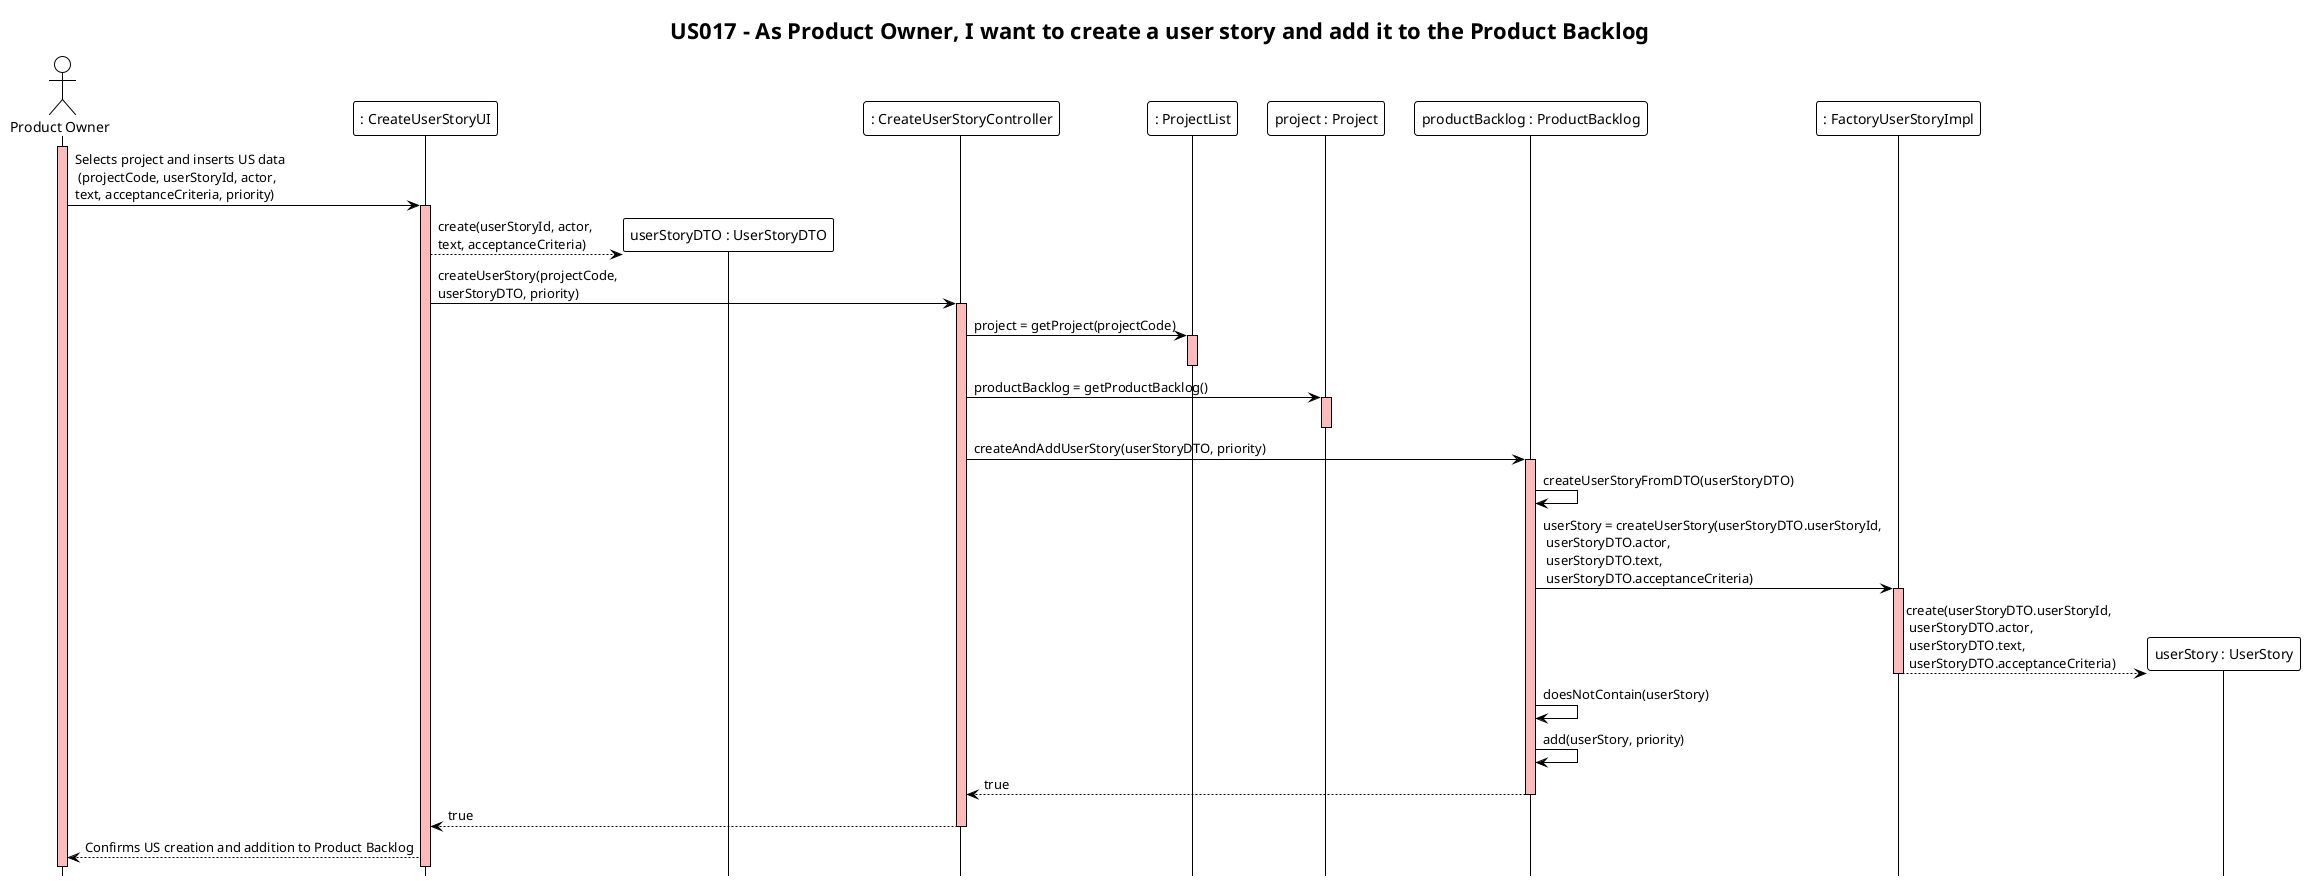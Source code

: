 @startuml
!theme plain
hide footbox
title "US017 - As Product Owner, I want to create a user story and add it to the Product Backlog"

actor "Product Owner" as user
participant ": CreateUserStoryUI" as UI
participant "userStoryDTO : UserStoryDTO" as dto
participant ": CreateUserStoryController" as Controller
participant ": ProjectList" as ProjectList
participant "project : Project" as Project
participant "productBacklog : ProductBacklog" as ProductBacklog
participant ": FactoryUserStoryImpl" as Factory
participant "userStory : UserStory" as UserStory


activate user #FFBBBB
user ->  UI: Selects project and inserts US data\n (projectCode, userStoryId, actor, \ntext, acceptanceCriteria, priority)

activate UI #FFBBBB
UI --> dto ** : create(userStoryId, actor, \ntext, acceptanceCriteria)
UI -> Controller: createUserStory(projectCode, \nuserStoryDTO, priority)

activate Controller #FFBBBB
Controller -> ProjectList: project = getProject(projectCode)

activate ProjectList #FFBBBB
deactivate

Controller -> Project : productBacklog = getProductBacklog()

activate Project #FFBBBB
deactivate

Controller -> ProductBacklog : createAndAddUserStory(userStoryDTO, priority)

activate ProductBacklog #FFBBBB
ProductBacklog -> ProductBacklog : createUserStoryFromDTO(userStoryDTO)
ProductBacklog -> Factory : userStory = createUserStory(userStoryDTO.userStoryId,\n userStoryDTO.actor,\n userStoryDTO.text,\n userStoryDTO.acceptanceCriteria)

activate Factory #FFBBBB
Factory --> UserStory ** : create(userStoryDTO.userStoryId,\n userStoryDTO.actor,\n userStoryDTO.text,\n userStoryDTO.acceptanceCriteria)
deactivate Factory

ProductBacklog -> ProductBacklog : doesNotContain(userStory)
ProductBacklog -> ProductBacklog : add(userStory, priority)

ProductBacklog --> Controller : true
deactivate

Controller --> UI : true
deactivate

UI --> user : Confirms US creation and addition to Product Backlog


@enduml